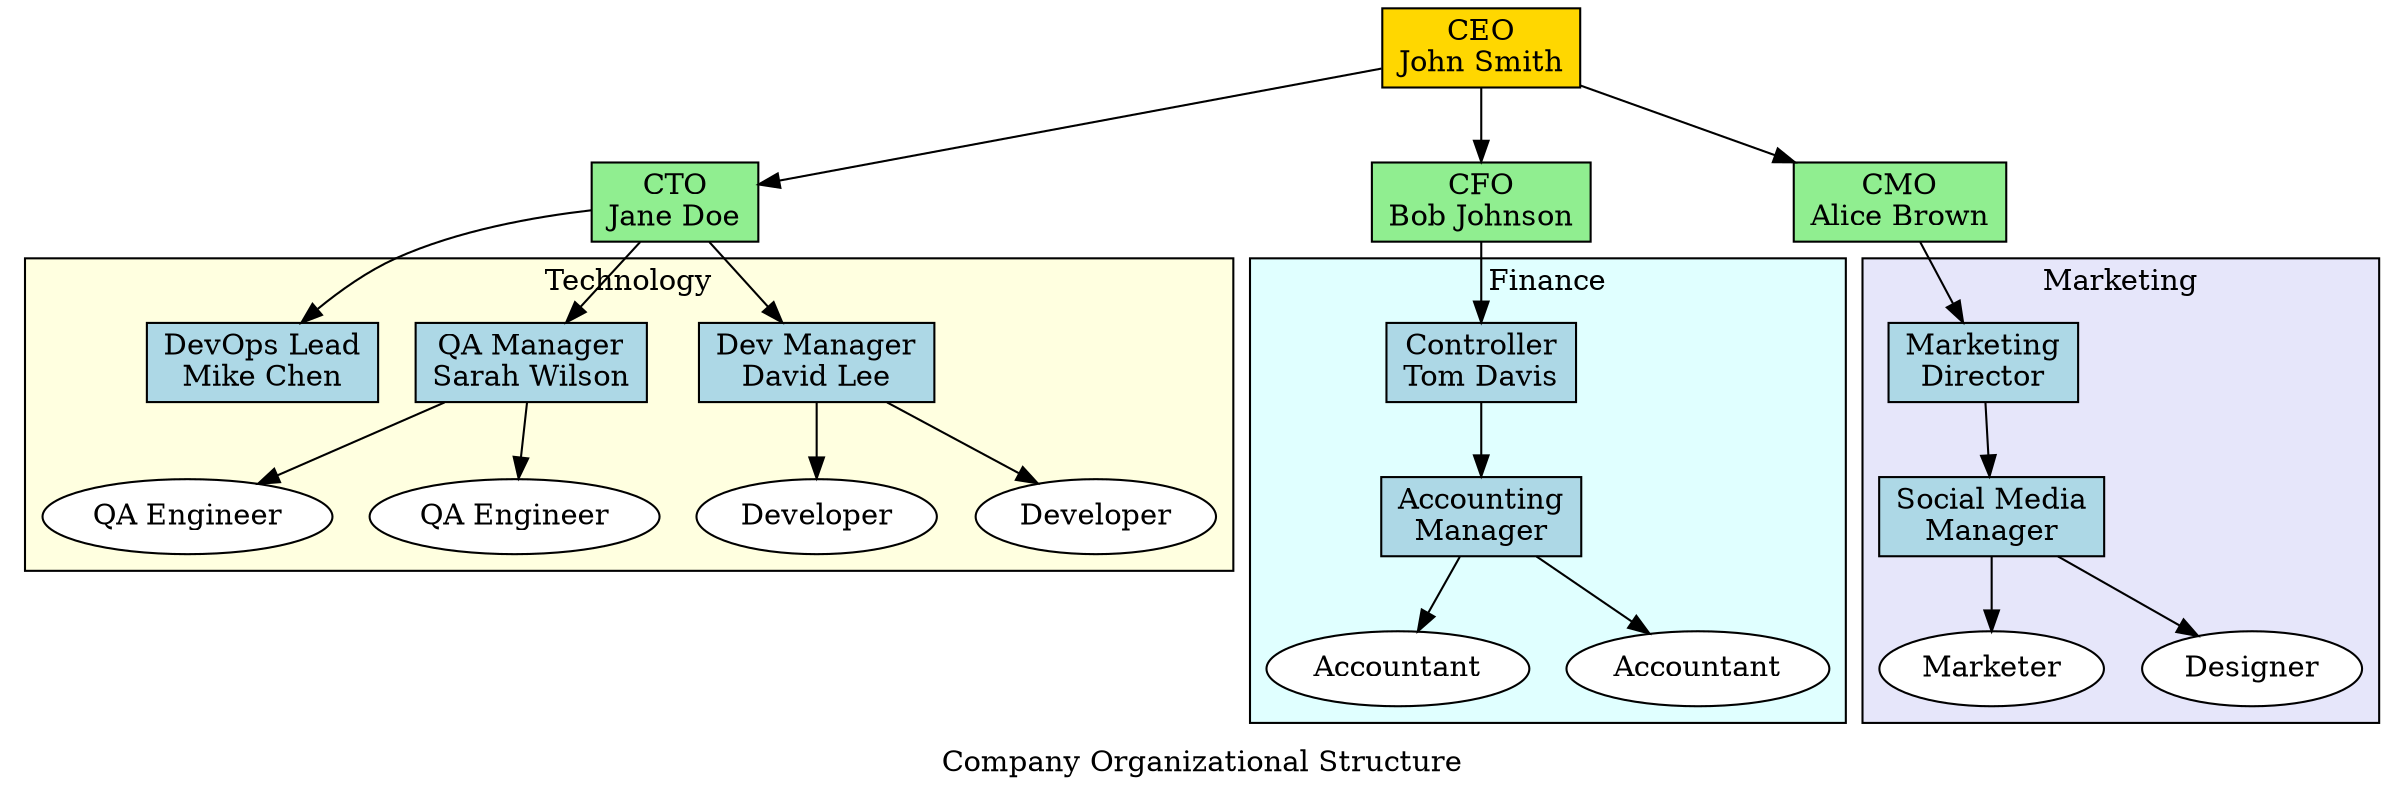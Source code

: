 digraph OrgChart {
    // Organizational chart with clusters
    rankdir=TB;
    label="Company Organizational Structure";
    
    // Style for all nodes
    node [shape=box, style=filled, fillcolor=lightblue];
    
    // Executive level
    CEO [fillcolor=gold, label="CEO\nJohn Smith"];
    
    // C-Suite
    CTO [fillcolor=lightgreen, label="CTO\nJane Doe"];
    CFO [fillcolor=lightgreen, label="CFO\nBob Johnson"];
    CMO [fillcolor=lightgreen, label="CMO\nAlice Brown"];
    
    // Technology Department
    subgraph cluster_tech {
        label="Technology";
        style=filled;
        fillcolor=lightyellow;
        
        DevManager [label="Dev Manager\nDavid Lee"];
        QAManager [label="QA Manager\nSarah Wilson"];
        DevOps [label="DevOps Lead\nMike Chen"];
        
        Dev1 [shape=ellipse, fillcolor=white, label="Developer"];
        Dev2 [shape=ellipse, fillcolor=white, label="Developer"];
        QA1 [shape=ellipse, fillcolor=white, label="QA Engineer"];
        QA2 [shape=ellipse, fillcolor=white, label="QA Engineer"];
    }
    
    // Finance Department
    subgraph cluster_finance {
        label="Finance";
        style=filled;
        fillcolor=lightcyan;
        
        Controller [label="Controller\nTom Davis"];
        Accounting [label="Accounting\nManager"];
        
        Acc1 [shape=ellipse, fillcolor=white, label="Accountant"];
        Acc2 [shape=ellipse, fillcolor=white, label="Accountant"];
    }
    
    // Marketing Department
    subgraph cluster_marketing {
        label="Marketing";
        style=filled;
        fillcolor=lavender;
        
        MarketingDir [label="Marketing\nDirector"];
        SocialMedia [label="Social Media\nManager"];
        
        Market1 [shape=ellipse, fillcolor=white, label="Marketer"];
        Market2 [shape=ellipse, fillcolor=white, label="Designer"];
    }
    
    // Reporting structure
    CEO -> CTO;
    CEO -> CFO;
    CEO -> CMO;
    
    CTO -> DevManager;
    CTO -> QAManager;
    CTO -> DevOps;
    
    DevManager -> Dev1;
    DevManager -> Dev2;
    QAManager -> QA1;
    QAManager -> QA2;
    
    CFO -> Controller;
    Controller -> Accounting;
    Accounting -> Acc1;
    Accounting -> Acc2;
    
    CMO -> MarketingDir;
    MarketingDir -> SocialMedia;
    SocialMedia -> Market1;
    SocialMedia -> Market2;
}